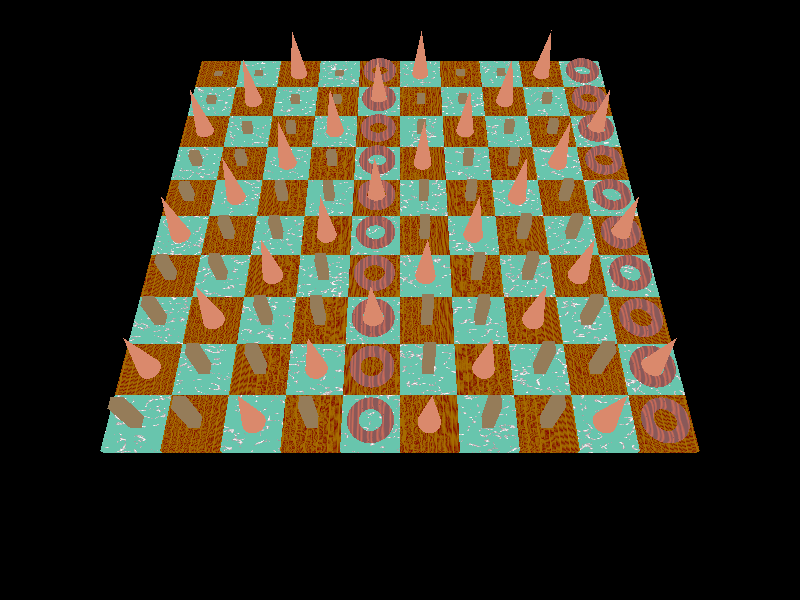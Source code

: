 #include "colors.inc"
#include "metals.inc"
#include "stones.inc"
#include "textures.inc"
#include "woods.inc"

background { color rgb <0.8, 0.8, 1.0> }

camera {
  location <0, 10, -8>
  look_at  <0, 0, -2>
}

light_source { <2, 4, -3> color White }
plane { <0, 1, 0>, 0 texture{T_Stone10} }

#declare Fizz = cone {
  <0, 0.1, 0>, 0.2,
  <0, 1.3, 0>, 0.0
  texture{T_Copper_4C}
}

#declare Buzz = torus {
  0.3, 0.1
  translate <0, 0.2, 0>
  texture{T_Wood6}
}

#declare RandomSeed = seed(1);
#for (X,0,9)
  #for (Z,0,9)
    #declare N = 91+X-10*Z;
    #declare OE = mod(X+Z, 2);
    #declare M3 = mod(N, 3);
    #declare M5 = mod(N, 5);
    #declare M15 = mod(N, 15);

    box {
      <X-5, 0.0, Z-5>,
      <X-4, 0.1, Z-4>
      #if (OE = 0)
        texture{T_Stone18}
      #else
        texture{T_Wood32}
      #end
    }

    #if (M15 = 0)
      object { Fizz translate <X-4.5, 0, Z-4.5> }
      object { Buzz translate <X-4.5, 0, Z-4.5> }
    #elseif (M5 = 0)
      object { Buzz translate <X-4.5, 0, Z-4.5> }
    #elseif (M3 = 0)
      object { Fizz translate <X-4.5, 0, Z-4.5> }
    #else
      box {
        <X-4.6, 0.1, Z-4.6>,
        <X-4.4, 0.1+0.01*N, Z-4.4>
        texture{T_Brass_1B}
      }
    #end
  #end
#end
